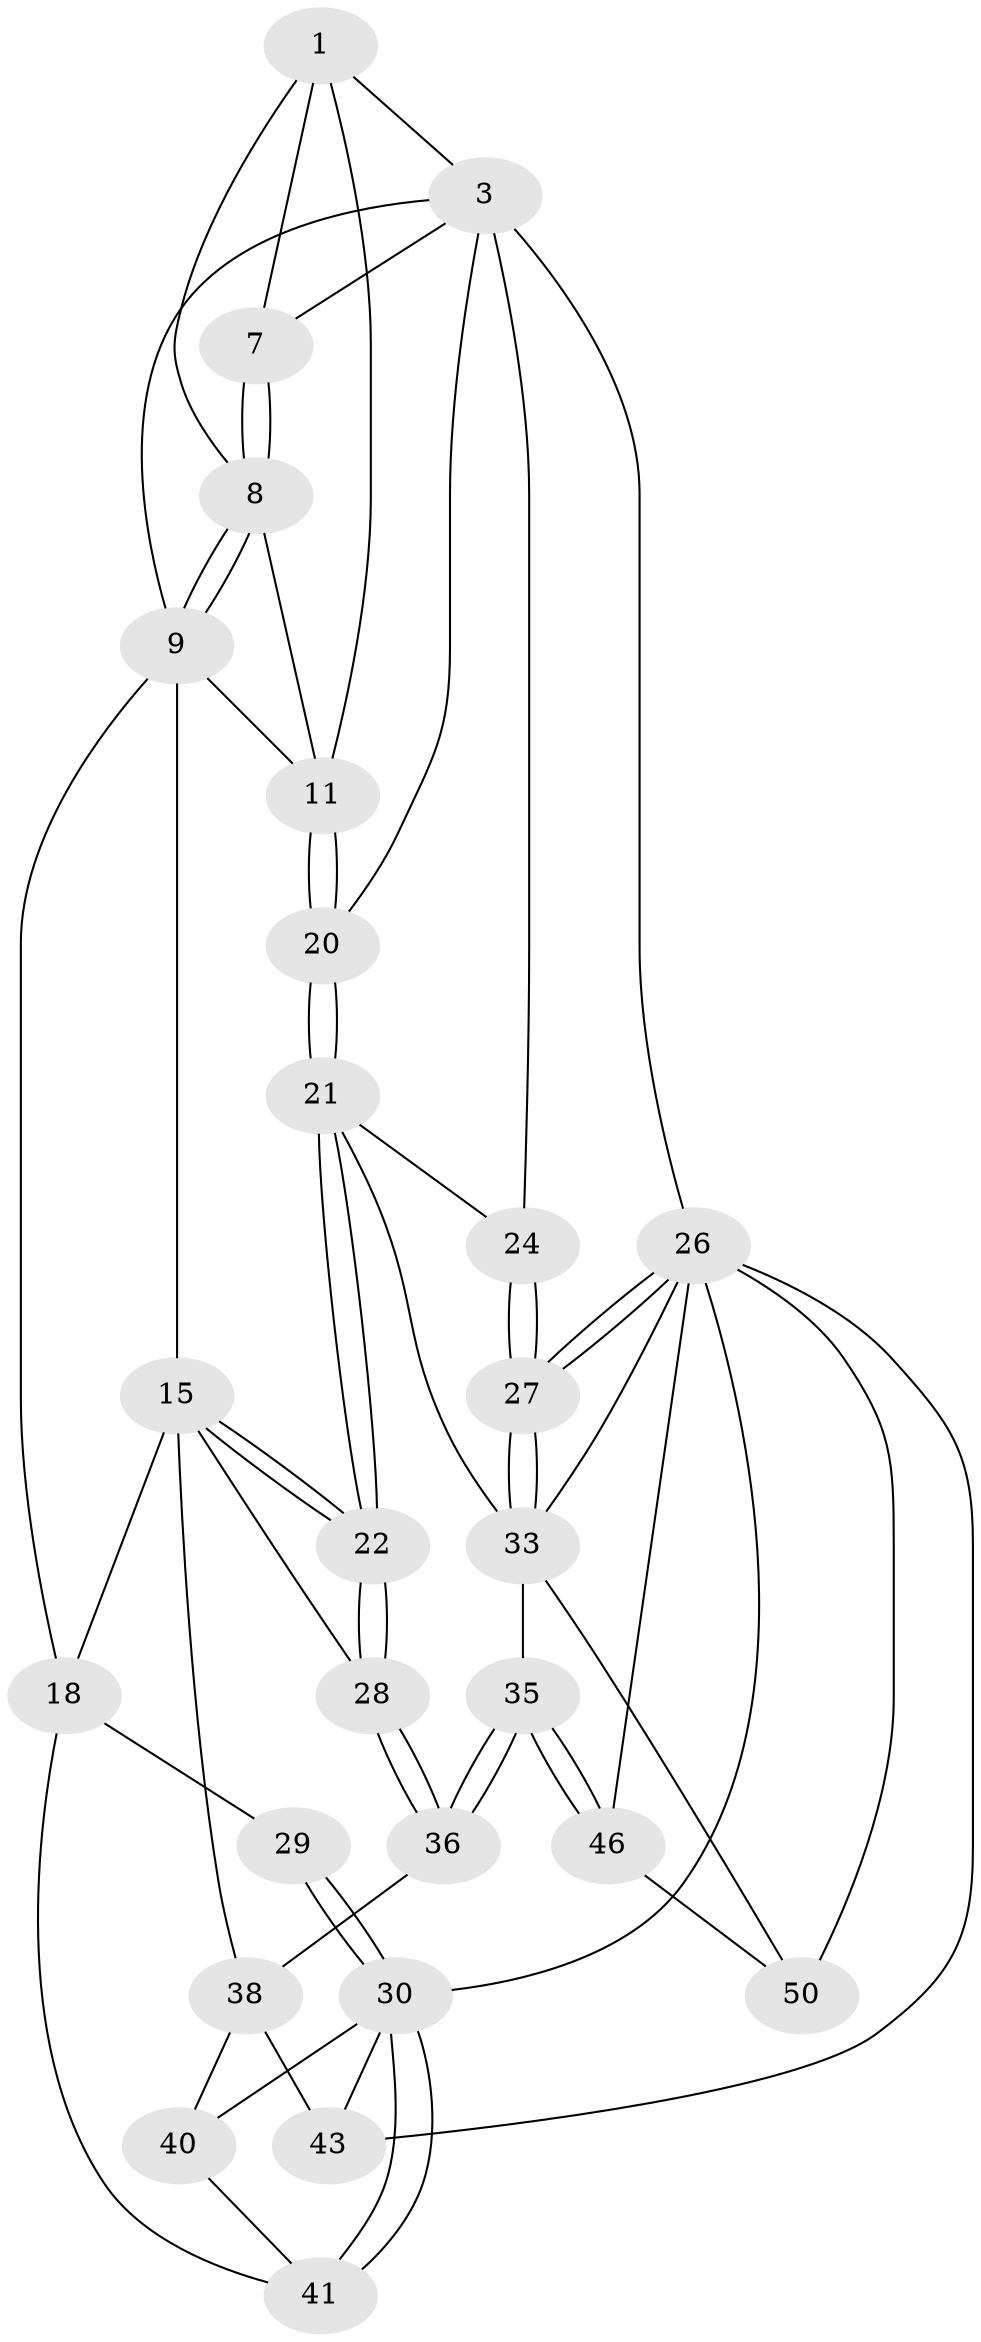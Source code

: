 // original degree distribution, {3: 0.038461538461538464, 4: 0.28846153846153844, 5: 0.4230769230769231, 6: 0.25}
// Generated by graph-tools (version 1.1) at 2025/21/03/04/25 18:21:36]
// undirected, 26 vertices, 64 edges
graph export_dot {
graph [start="1"]
  node [color=gray90,style=filled];
  1 [pos="+0.5752395540427656+0",super="+2+6"];
  3 [pos="+1+0",super="+4+23"];
  7 [pos="+0.252277870490452+0.06032460639087148"];
  8 [pos="+0.0769091063551681+0.25354353218229464",super="+13"];
  9 [pos="+0.0535579529666415+0.2637774700332355",super="+10+14"];
  11 [pos="+0.61088506095686+0.3628278404220824",super="+12"];
  15 [pos="+0.24532043789250954+0.46045036290518726",super="+16"];
  18 [pos="+0.1639841504125141+0.6061381615036763",super="+19+37"];
  20 [pos="+0.6223196451874818+0.38243192161994033"];
  21 [pos="+0.6326329399699655+0.4893285382228626",super="+25"];
  22 [pos="+0.6207263295721561+0.534118870639313"];
  24 [pos="+1+0.41531687574560844"];
  26 [pos="+1+1",super="+32+51"];
  27 [pos="+1+0.7567134061411045"];
  28 [pos="+0.6188119698237492+0.5849757491866081"];
  29 [pos="+0+0.7022895037315564"];
  30 [pos="+0+1",super="+31"];
  33 [pos="+0.8978314786108853+0.7785033312997741",super="+34+49"];
  35 [pos="+0.6450556253088077+0.6751368993895035"];
  36 [pos="+0.6216652102181102+0.6433986714770675"];
  38 [pos="+0.22466706079750512+0.6475813605005706",super="+39+42"];
  40 [pos="+0.09897200237412723+0.790772947015678"];
  41 [pos="+0.06740910063935573+0.7775266992690221"];
  43 [pos="+0.23770001049106798+0.8396640743756806",super="+44"];
  46 [pos="+0.6258465752729029+0.9672432582381398",super="+47"];
  50 [pos="+0.8109075105231658+0.941951269812171"];
  1 -- 3;
  1 -- 11;
  1 -- 7;
  1 -- 8;
  3 -- 26 [weight=2];
  3 -- 7;
  3 -- 24;
  3 -- 20;
  3 -- 9;
  7 -- 8;
  7 -- 8;
  8 -- 9;
  8 -- 9;
  8 -- 11;
  9 -- 11;
  9 -- 15;
  9 -- 18;
  11 -- 20;
  11 -- 20;
  15 -- 22;
  15 -- 22;
  15 -- 18;
  15 -- 28;
  15 -- 38;
  18 -- 29 [weight=2];
  18 -- 41;
  20 -- 21;
  20 -- 21;
  21 -- 22;
  21 -- 22;
  21 -- 24;
  21 -- 33;
  22 -- 28;
  22 -- 28;
  24 -- 27;
  24 -- 27;
  26 -- 27;
  26 -- 27;
  26 -- 43;
  26 -- 30;
  26 -- 46 [weight=2];
  26 -- 33;
  26 -- 50;
  27 -- 33;
  27 -- 33;
  28 -- 36;
  28 -- 36;
  29 -- 30;
  29 -- 30;
  30 -- 41;
  30 -- 41;
  30 -- 40;
  30 -- 43;
  33 -- 35;
  33 -- 50;
  35 -- 36;
  35 -- 36;
  35 -- 46;
  35 -- 46;
  36 -- 38;
  38 -- 40;
  38 -- 43 [weight=2];
  40 -- 41;
  46 -- 50;
}
